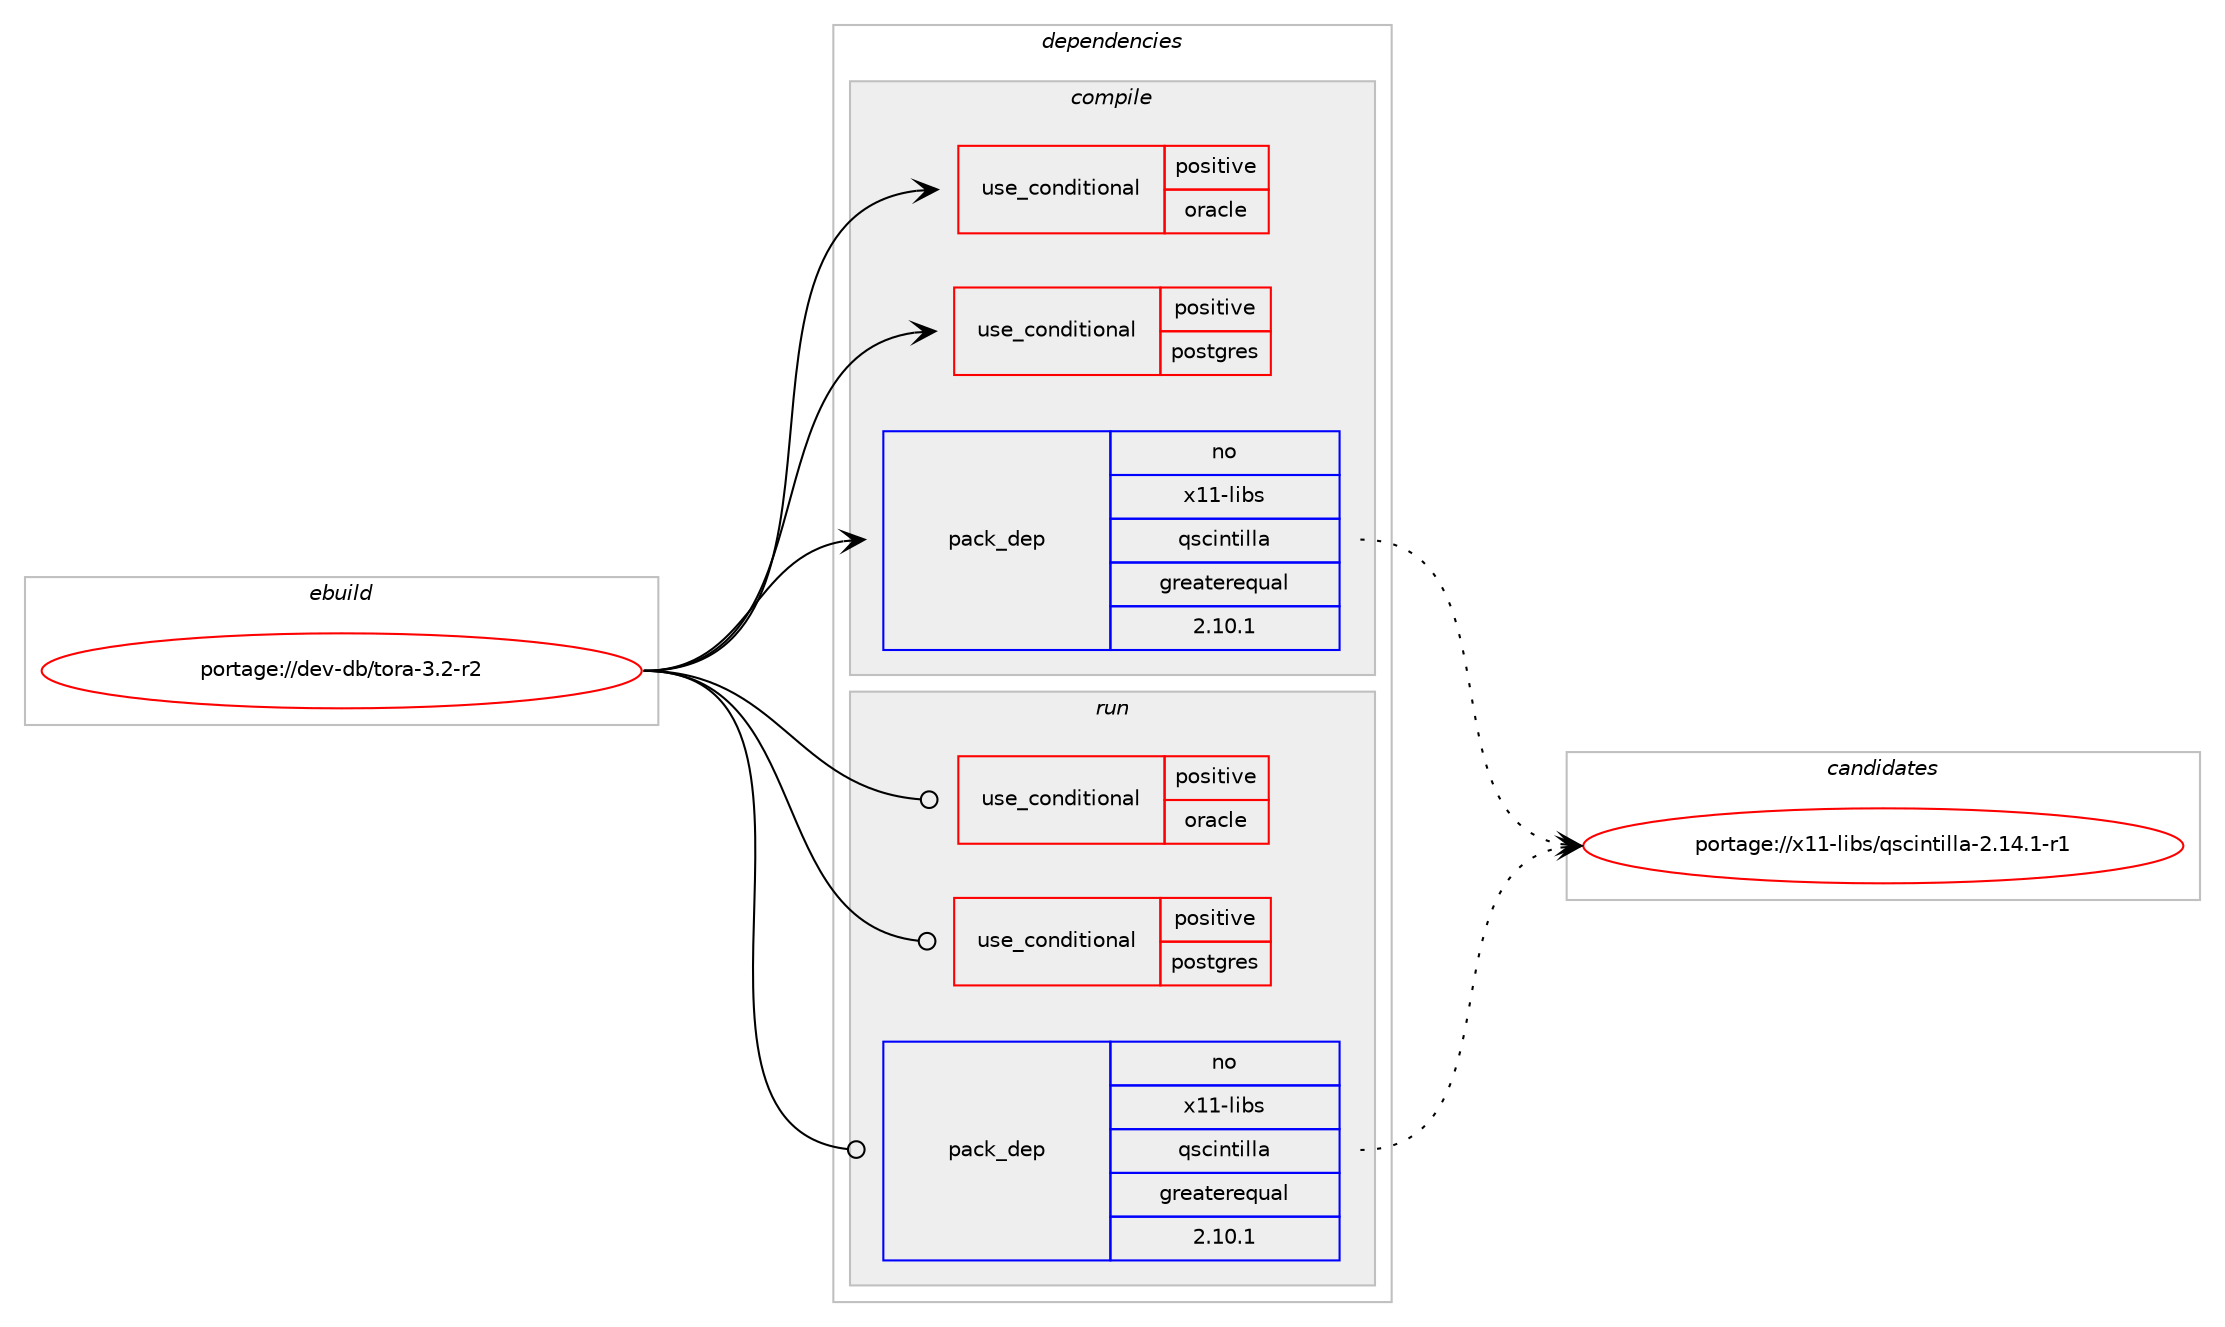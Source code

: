 digraph prolog {

# *************
# Graph options
# *************

newrank=true;
concentrate=true;
compound=true;
graph [rankdir=LR,fontname=Helvetica,fontsize=10,ranksep=1.5];#, ranksep=2.5, nodesep=0.2];
edge  [arrowhead=vee];
node  [fontname=Helvetica,fontsize=10];

# **********
# The ebuild
# **********

subgraph cluster_leftcol {
color=gray;
rank=same;
label=<<i>ebuild</i>>;
id [label="portage://dev-db/tora-3.2-r2", color=red, width=4, href="../dev-db/tora-3.2-r2.svg"];
}

# ****************
# The dependencies
# ****************

subgraph cluster_midcol {
color=gray;
label=<<i>dependencies</i>>;
subgraph cluster_compile {
fillcolor="#eeeeee";
style=filled;
label=<<i>compile</i>>;
subgraph cond18373 {
dependency32340 [label=<<TABLE BORDER="0" CELLBORDER="1" CELLSPACING="0" CELLPADDING="4"><TR><TD ROWSPAN="3" CELLPADDING="10">use_conditional</TD></TR><TR><TD>positive</TD></TR><TR><TD>oracle</TD></TR></TABLE>>, shape=none, color=red];
# *** BEGIN UNKNOWN DEPENDENCY TYPE (TODO) ***
# dependency32340 -> package_dependency(portage://dev-db/tora-3.2-r2,install,no,dev-db,oracle-instantclient,none,[,,],[],[])
# *** END UNKNOWN DEPENDENCY TYPE (TODO) ***

}
id:e -> dependency32340:w [weight=20,style="solid",arrowhead="vee"];
subgraph cond18374 {
dependency32341 [label=<<TABLE BORDER="0" CELLBORDER="1" CELLSPACING="0" CELLPADDING="4"><TR><TD ROWSPAN="3" CELLPADDING="10">use_conditional</TD></TR><TR><TD>positive</TD></TR><TR><TD>postgres</TD></TR></TABLE>>, shape=none, color=red];
# *** BEGIN UNKNOWN DEPENDENCY TYPE (TODO) ***
# dependency32341 -> package_dependency(portage://dev-db/tora-3.2-r2,install,no,dev-db,postgresql,none,[,,],any_different_slot,[])
# *** END UNKNOWN DEPENDENCY TYPE (TODO) ***

}
id:e -> dependency32341:w [weight=20,style="solid",arrowhead="vee"];
# *** BEGIN UNKNOWN DEPENDENCY TYPE (TODO) ***
# id -> package_dependency(portage://dev-db/tora-3.2-r2,install,no,dev-libs,boost,none,[,,],[],[])
# *** END UNKNOWN DEPENDENCY TYPE (TODO) ***

# *** BEGIN UNKNOWN DEPENDENCY TYPE (TODO) ***
# id -> package_dependency(portage://dev-db/tora-3.2-r2,install,no,dev-libs,ferrisloki,none,[,,],[],[])
# *** END UNKNOWN DEPENDENCY TYPE (TODO) ***

# *** BEGIN UNKNOWN DEPENDENCY TYPE (TODO) ***
# id -> package_dependency(portage://dev-db/tora-3.2-r2,install,no,dev-qt,qtcore,none,[,,],[slot(5)],[])
# *** END UNKNOWN DEPENDENCY TYPE (TODO) ***

# *** BEGIN UNKNOWN DEPENDENCY TYPE (TODO) ***
# id -> package_dependency(portage://dev-db/tora-3.2-r2,install,no,dev-qt,qtgui,none,[,,],[slot(5)],[])
# *** END UNKNOWN DEPENDENCY TYPE (TODO) ***

# *** BEGIN UNKNOWN DEPENDENCY TYPE (TODO) ***
# id -> package_dependency(portage://dev-db/tora-3.2-r2,install,no,dev-qt,qtnetwork,none,[,,],[slot(5)],[])
# *** END UNKNOWN DEPENDENCY TYPE (TODO) ***

# *** BEGIN UNKNOWN DEPENDENCY TYPE (TODO) ***
# id -> package_dependency(portage://dev-db/tora-3.2-r2,install,no,dev-qt,qtprintsupport,none,[,,],[slot(5)],[])
# *** END UNKNOWN DEPENDENCY TYPE (TODO) ***

# *** BEGIN UNKNOWN DEPENDENCY TYPE (TODO) ***
# id -> package_dependency(portage://dev-db/tora-3.2-r2,install,no,dev-qt,qtsql,none,[,,],[slot(5)],[use(optenable(mysql),none),use(optenable(postgres),none)])
# *** END UNKNOWN DEPENDENCY TYPE (TODO) ***

# *** BEGIN UNKNOWN DEPENDENCY TYPE (TODO) ***
# id -> package_dependency(portage://dev-db/tora-3.2-r2,install,no,dev-qt,qtwidgets,none,[,,],[slot(5)],[])
# *** END UNKNOWN DEPENDENCY TYPE (TODO) ***

subgraph pack13050 {
dependency32342 [label=<<TABLE BORDER="0" CELLBORDER="1" CELLSPACING="0" CELLPADDING="4" WIDTH="220"><TR><TD ROWSPAN="6" CELLPADDING="30">pack_dep</TD></TR><TR><TD WIDTH="110">no</TD></TR><TR><TD>x11-libs</TD></TR><TR><TD>qscintilla</TD></TR><TR><TD>greaterequal</TD></TR><TR><TD>2.10.1</TD></TR></TABLE>>, shape=none, color=blue];
}
id:e -> dependency32342:w [weight=20,style="solid",arrowhead="vee"];
}
subgraph cluster_compileandrun {
fillcolor="#eeeeee";
style=filled;
label=<<i>compile and run</i>>;
}
subgraph cluster_run {
fillcolor="#eeeeee";
style=filled;
label=<<i>run</i>>;
subgraph cond18375 {
dependency32343 [label=<<TABLE BORDER="0" CELLBORDER="1" CELLSPACING="0" CELLPADDING="4"><TR><TD ROWSPAN="3" CELLPADDING="10">use_conditional</TD></TR><TR><TD>positive</TD></TR><TR><TD>oracle</TD></TR></TABLE>>, shape=none, color=red];
# *** BEGIN UNKNOWN DEPENDENCY TYPE (TODO) ***
# dependency32343 -> package_dependency(portage://dev-db/tora-3.2-r2,run,no,dev-db,oracle-instantclient,none,[,,],[],[])
# *** END UNKNOWN DEPENDENCY TYPE (TODO) ***

}
id:e -> dependency32343:w [weight=20,style="solid",arrowhead="odot"];
subgraph cond18376 {
dependency32344 [label=<<TABLE BORDER="0" CELLBORDER="1" CELLSPACING="0" CELLPADDING="4"><TR><TD ROWSPAN="3" CELLPADDING="10">use_conditional</TD></TR><TR><TD>positive</TD></TR><TR><TD>postgres</TD></TR></TABLE>>, shape=none, color=red];
# *** BEGIN UNKNOWN DEPENDENCY TYPE (TODO) ***
# dependency32344 -> package_dependency(portage://dev-db/tora-3.2-r2,run,no,dev-db,postgresql,none,[,,],any_different_slot,[])
# *** END UNKNOWN DEPENDENCY TYPE (TODO) ***

}
id:e -> dependency32344:w [weight=20,style="solid",arrowhead="odot"];
# *** BEGIN UNKNOWN DEPENDENCY TYPE (TODO) ***
# id -> package_dependency(portage://dev-db/tora-3.2-r2,run,no,dev-libs,ferrisloki,none,[,,],[],[])
# *** END UNKNOWN DEPENDENCY TYPE (TODO) ***

# *** BEGIN UNKNOWN DEPENDENCY TYPE (TODO) ***
# id -> package_dependency(portage://dev-db/tora-3.2-r2,run,no,dev-qt,qtcore,none,[,,],[slot(5)],[])
# *** END UNKNOWN DEPENDENCY TYPE (TODO) ***

# *** BEGIN UNKNOWN DEPENDENCY TYPE (TODO) ***
# id -> package_dependency(portage://dev-db/tora-3.2-r2,run,no,dev-qt,qtgui,none,[,,],[slot(5)],[])
# *** END UNKNOWN DEPENDENCY TYPE (TODO) ***

# *** BEGIN UNKNOWN DEPENDENCY TYPE (TODO) ***
# id -> package_dependency(portage://dev-db/tora-3.2-r2,run,no,dev-qt,qtnetwork,none,[,,],[slot(5)],[])
# *** END UNKNOWN DEPENDENCY TYPE (TODO) ***

# *** BEGIN UNKNOWN DEPENDENCY TYPE (TODO) ***
# id -> package_dependency(portage://dev-db/tora-3.2-r2,run,no,dev-qt,qtprintsupport,none,[,,],[slot(5)],[])
# *** END UNKNOWN DEPENDENCY TYPE (TODO) ***

# *** BEGIN UNKNOWN DEPENDENCY TYPE (TODO) ***
# id -> package_dependency(portage://dev-db/tora-3.2-r2,run,no,dev-qt,qtsql,none,[,,],[slot(5)],[use(optenable(mysql),none),use(optenable(postgres),none)])
# *** END UNKNOWN DEPENDENCY TYPE (TODO) ***

# *** BEGIN UNKNOWN DEPENDENCY TYPE (TODO) ***
# id -> package_dependency(portage://dev-db/tora-3.2-r2,run,no,dev-qt,qtwidgets,none,[,,],[slot(5)],[])
# *** END UNKNOWN DEPENDENCY TYPE (TODO) ***

subgraph pack13051 {
dependency32345 [label=<<TABLE BORDER="0" CELLBORDER="1" CELLSPACING="0" CELLPADDING="4" WIDTH="220"><TR><TD ROWSPAN="6" CELLPADDING="30">pack_dep</TD></TR><TR><TD WIDTH="110">no</TD></TR><TR><TD>x11-libs</TD></TR><TR><TD>qscintilla</TD></TR><TR><TD>greaterequal</TD></TR><TR><TD>2.10.1</TD></TR></TABLE>>, shape=none, color=blue];
}
id:e -> dependency32345:w [weight=20,style="solid",arrowhead="odot"];
}
}

# **************
# The candidates
# **************

subgraph cluster_choices {
rank=same;
color=gray;
label=<<i>candidates</i>>;

subgraph choice13050 {
color=black;
nodesep=1;
choice12049494510810598115471131159910511011610510810897455046495246494511449 [label="portage://x11-libs/qscintilla-2.14.1-r1", color=red, width=4,href="../x11-libs/qscintilla-2.14.1-r1.svg"];
dependency32342:e -> choice12049494510810598115471131159910511011610510810897455046495246494511449:w [style=dotted,weight="100"];
}
subgraph choice13051 {
color=black;
nodesep=1;
choice12049494510810598115471131159910511011610510810897455046495246494511449 [label="portage://x11-libs/qscintilla-2.14.1-r1", color=red, width=4,href="../x11-libs/qscintilla-2.14.1-r1.svg"];
dependency32345:e -> choice12049494510810598115471131159910511011610510810897455046495246494511449:w [style=dotted,weight="100"];
}
}

}
